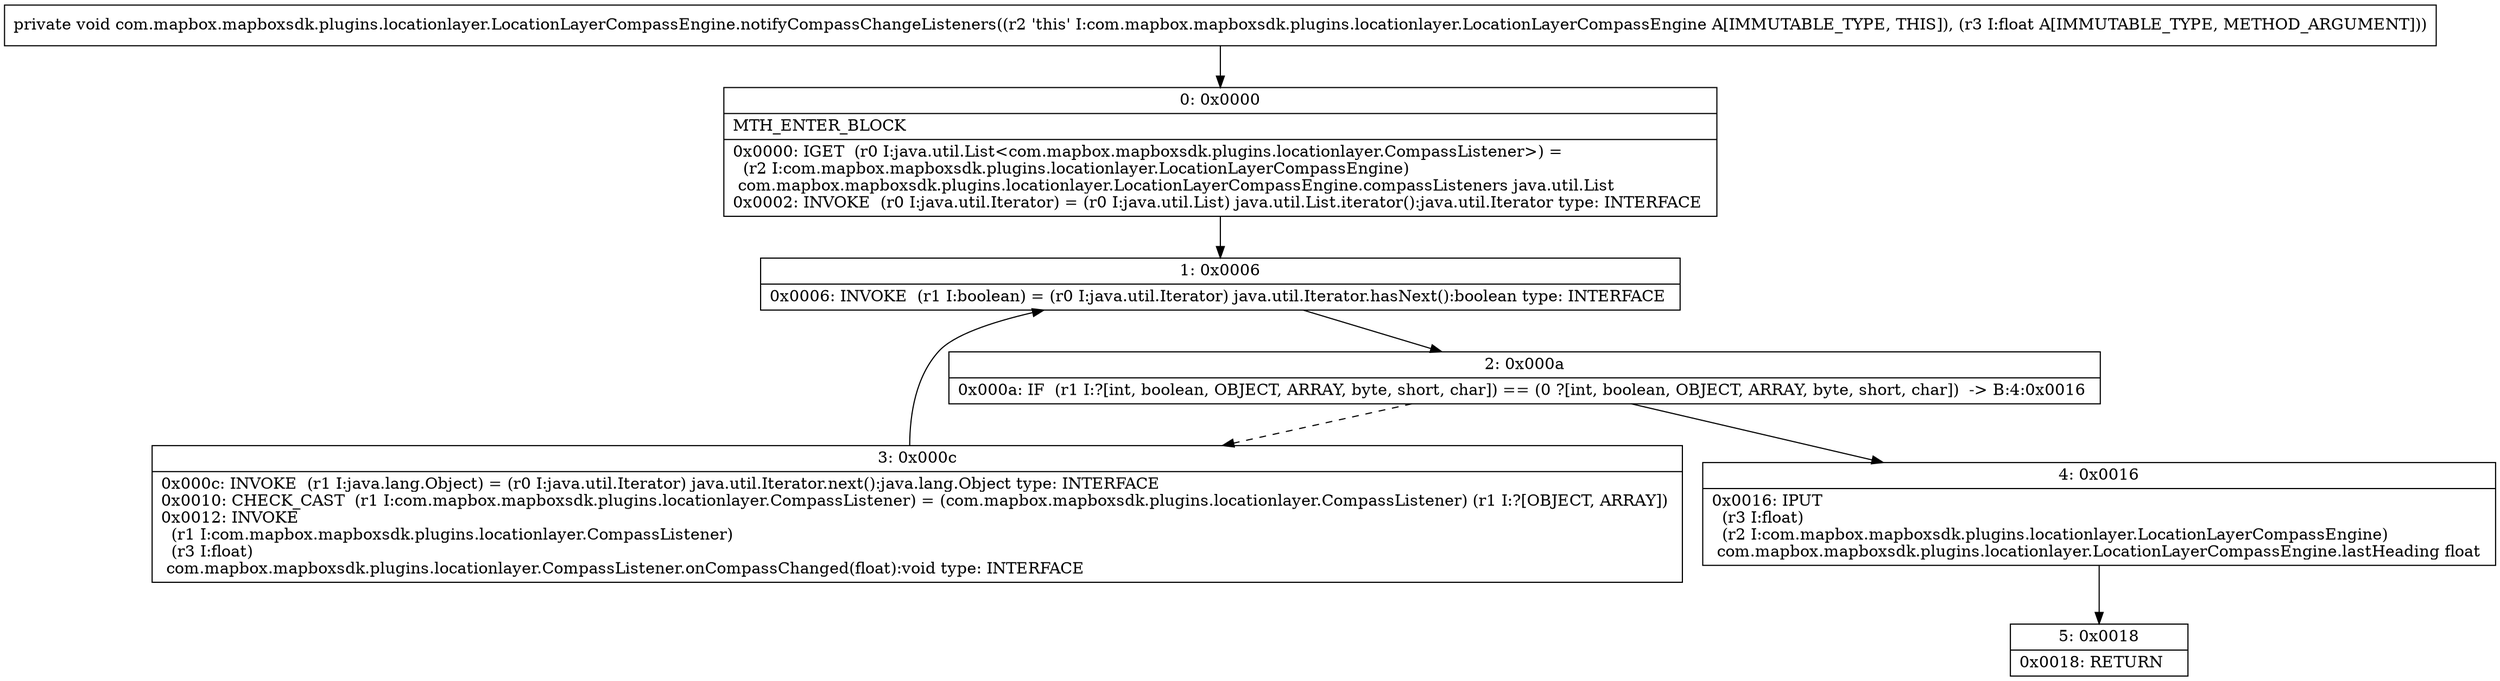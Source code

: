 digraph "CFG forcom.mapbox.mapboxsdk.plugins.locationlayer.LocationLayerCompassEngine.notifyCompassChangeListeners(F)V" {
Node_0 [shape=record,label="{0\:\ 0x0000|MTH_ENTER_BLOCK\l|0x0000: IGET  (r0 I:java.util.List\<com.mapbox.mapboxsdk.plugins.locationlayer.CompassListener\>) = \l  (r2 I:com.mapbox.mapboxsdk.plugins.locationlayer.LocationLayerCompassEngine)\l com.mapbox.mapboxsdk.plugins.locationlayer.LocationLayerCompassEngine.compassListeners java.util.List \l0x0002: INVOKE  (r0 I:java.util.Iterator) = (r0 I:java.util.List) java.util.List.iterator():java.util.Iterator type: INTERFACE \l}"];
Node_1 [shape=record,label="{1\:\ 0x0006|0x0006: INVOKE  (r1 I:boolean) = (r0 I:java.util.Iterator) java.util.Iterator.hasNext():boolean type: INTERFACE \l}"];
Node_2 [shape=record,label="{2\:\ 0x000a|0x000a: IF  (r1 I:?[int, boolean, OBJECT, ARRAY, byte, short, char]) == (0 ?[int, boolean, OBJECT, ARRAY, byte, short, char])  \-\> B:4:0x0016 \l}"];
Node_3 [shape=record,label="{3\:\ 0x000c|0x000c: INVOKE  (r1 I:java.lang.Object) = (r0 I:java.util.Iterator) java.util.Iterator.next():java.lang.Object type: INTERFACE \l0x0010: CHECK_CAST  (r1 I:com.mapbox.mapboxsdk.plugins.locationlayer.CompassListener) = (com.mapbox.mapboxsdk.plugins.locationlayer.CompassListener) (r1 I:?[OBJECT, ARRAY]) \l0x0012: INVOKE  \l  (r1 I:com.mapbox.mapboxsdk.plugins.locationlayer.CompassListener)\l  (r3 I:float)\l com.mapbox.mapboxsdk.plugins.locationlayer.CompassListener.onCompassChanged(float):void type: INTERFACE \l}"];
Node_4 [shape=record,label="{4\:\ 0x0016|0x0016: IPUT  \l  (r3 I:float)\l  (r2 I:com.mapbox.mapboxsdk.plugins.locationlayer.LocationLayerCompassEngine)\l com.mapbox.mapboxsdk.plugins.locationlayer.LocationLayerCompassEngine.lastHeading float \l}"];
Node_5 [shape=record,label="{5\:\ 0x0018|0x0018: RETURN   \l}"];
MethodNode[shape=record,label="{private void com.mapbox.mapboxsdk.plugins.locationlayer.LocationLayerCompassEngine.notifyCompassChangeListeners((r2 'this' I:com.mapbox.mapboxsdk.plugins.locationlayer.LocationLayerCompassEngine A[IMMUTABLE_TYPE, THIS]), (r3 I:float A[IMMUTABLE_TYPE, METHOD_ARGUMENT])) }"];
MethodNode -> Node_0;
Node_0 -> Node_1;
Node_1 -> Node_2;
Node_2 -> Node_3[style=dashed];
Node_2 -> Node_4;
Node_3 -> Node_1;
Node_4 -> Node_5;
}

